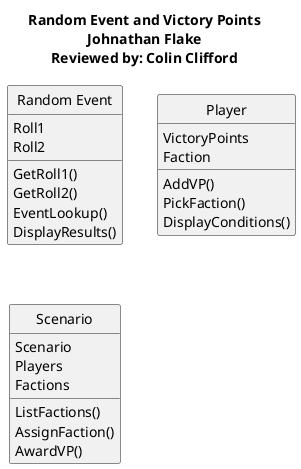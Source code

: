 @startuml
hide circle

title Random Event and Victory Points\nJohnathan Flake\nReviewed by: Colin Clifford

class "Random Event" {
	Roll1
	Roll2
	
	GetRoll1()
	GetRoll2()
	EventLookup()
	DisplayResults()
}

class "Player" {
	VictoryPoints
	Faction

	AddVP()
	PickFaction()
	DisplayConditions()
}

Class "Scenario" {
	Scenario
	Players
	Factions

	ListFactions()
	AssignFaction()
	AwardVP()
}


@enduml